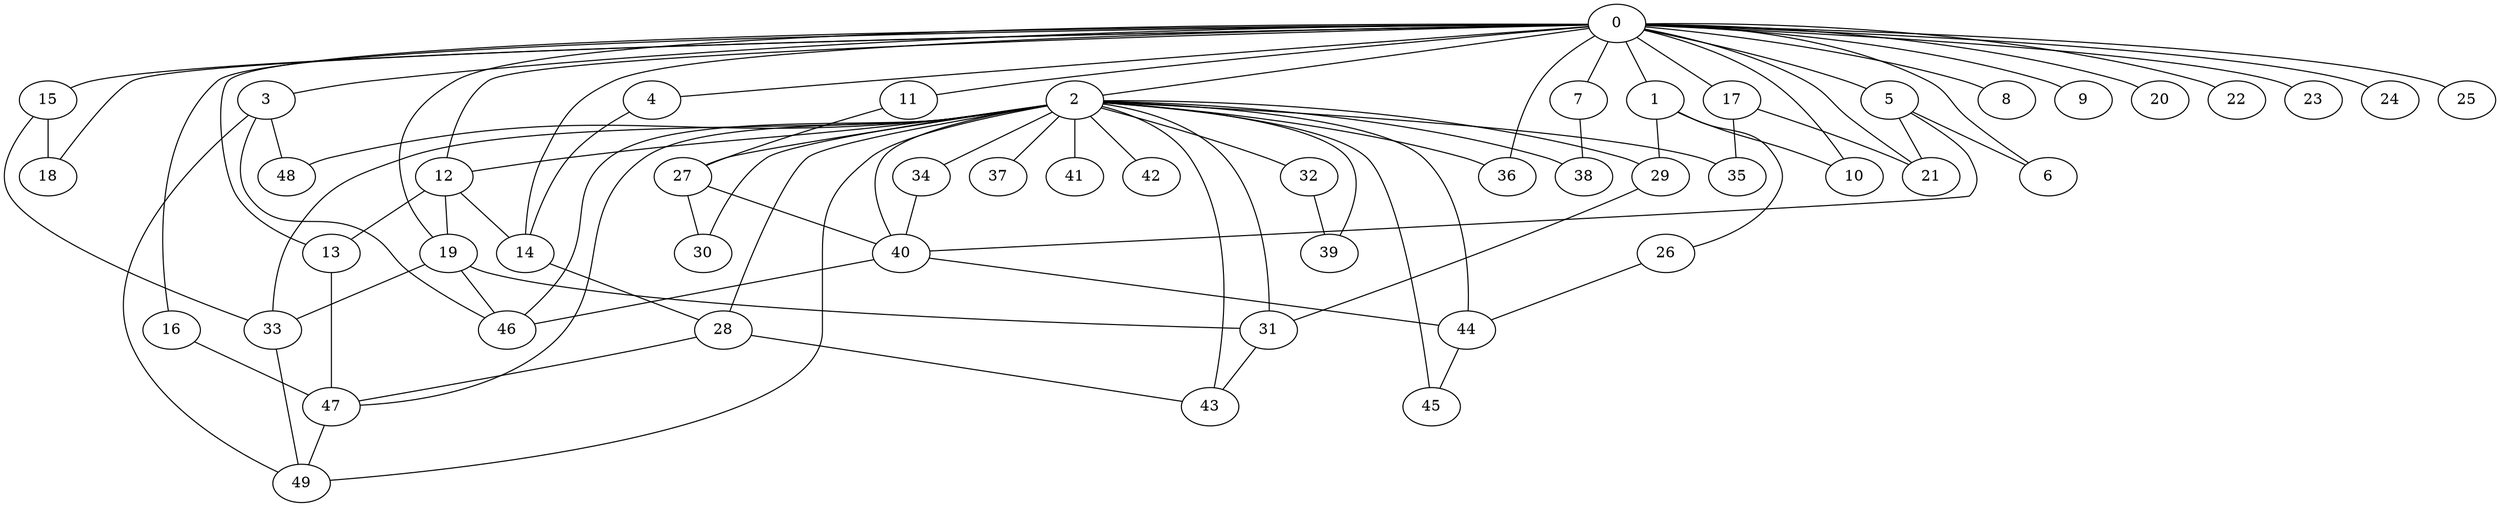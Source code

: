 
graph graphname {
    0 -- 1
0 -- 2
0 -- 3
0 -- 4
0 -- 5
0 -- 6
0 -- 7
0 -- 8
0 -- 9
0 -- 10
0 -- 11
0 -- 12
0 -- 13
0 -- 14
0 -- 15
0 -- 16
0 -- 17
0 -- 18
0 -- 19
0 -- 20
0 -- 21
0 -- 22
0 -- 23
0 -- 24
0 -- 25
0 -- 36
1 -- 26
1 -- 29
1 -- 10
2 -- 27
2 -- 28
2 -- 29
2 -- 30
2 -- 31
2 -- 32
2 -- 33
2 -- 34
2 -- 35
2 -- 36
2 -- 37
2 -- 38
2 -- 39
2 -- 40
2 -- 41
2 -- 42
2 -- 43
2 -- 44
2 -- 45
2 -- 46
2 -- 47
2 -- 48
2 -- 49
2 -- 12
3 -- 48
3 -- 49
3 -- 46
4 -- 14
5 -- 6
5 -- 21
5 -- 40
7 -- 38
11 -- 27
12 -- 14
12 -- 19
12 -- 13
13 -- 47
14 -- 28
15 -- 18
15 -- 33
16 -- 47
17 -- 21
17 -- 35
19 -- 33
19 -- 31
19 -- 46
26 -- 44
27 -- 40
27 -- 30
28 -- 43
28 -- 47
29 -- 31
31 -- 43
32 -- 39
33 -- 49
34 -- 40
40 -- 46
40 -- 44
44 -- 45
47 -- 49

}
